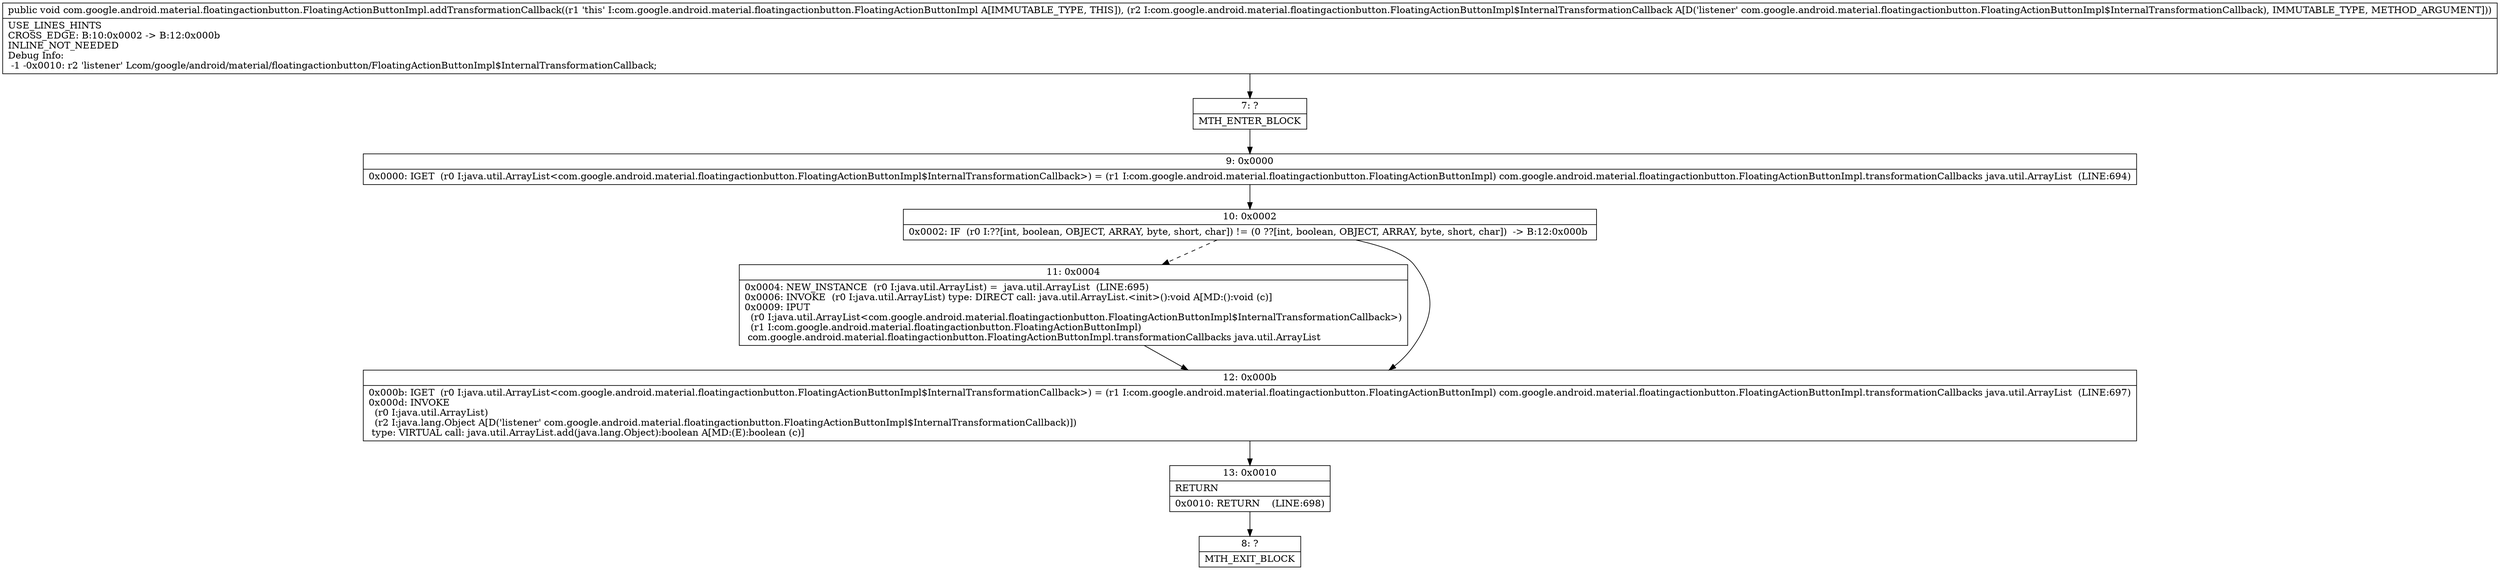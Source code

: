 digraph "CFG forcom.google.android.material.floatingactionbutton.FloatingActionButtonImpl.addTransformationCallback(Lcom\/google\/android\/material\/floatingactionbutton\/FloatingActionButtonImpl$InternalTransformationCallback;)V" {
Node_7 [shape=record,label="{7\:\ ?|MTH_ENTER_BLOCK\l}"];
Node_9 [shape=record,label="{9\:\ 0x0000|0x0000: IGET  (r0 I:java.util.ArrayList\<com.google.android.material.floatingactionbutton.FloatingActionButtonImpl$InternalTransformationCallback\>) = (r1 I:com.google.android.material.floatingactionbutton.FloatingActionButtonImpl) com.google.android.material.floatingactionbutton.FloatingActionButtonImpl.transformationCallbacks java.util.ArrayList  (LINE:694)\l}"];
Node_10 [shape=record,label="{10\:\ 0x0002|0x0002: IF  (r0 I:??[int, boolean, OBJECT, ARRAY, byte, short, char]) != (0 ??[int, boolean, OBJECT, ARRAY, byte, short, char])  \-\> B:12:0x000b \l}"];
Node_11 [shape=record,label="{11\:\ 0x0004|0x0004: NEW_INSTANCE  (r0 I:java.util.ArrayList) =  java.util.ArrayList  (LINE:695)\l0x0006: INVOKE  (r0 I:java.util.ArrayList) type: DIRECT call: java.util.ArrayList.\<init\>():void A[MD:():void (c)]\l0x0009: IPUT  \l  (r0 I:java.util.ArrayList\<com.google.android.material.floatingactionbutton.FloatingActionButtonImpl$InternalTransformationCallback\>)\l  (r1 I:com.google.android.material.floatingactionbutton.FloatingActionButtonImpl)\l com.google.android.material.floatingactionbutton.FloatingActionButtonImpl.transformationCallbacks java.util.ArrayList \l}"];
Node_12 [shape=record,label="{12\:\ 0x000b|0x000b: IGET  (r0 I:java.util.ArrayList\<com.google.android.material.floatingactionbutton.FloatingActionButtonImpl$InternalTransformationCallback\>) = (r1 I:com.google.android.material.floatingactionbutton.FloatingActionButtonImpl) com.google.android.material.floatingactionbutton.FloatingActionButtonImpl.transformationCallbacks java.util.ArrayList  (LINE:697)\l0x000d: INVOKE  \l  (r0 I:java.util.ArrayList)\l  (r2 I:java.lang.Object A[D('listener' com.google.android.material.floatingactionbutton.FloatingActionButtonImpl$InternalTransformationCallback)])\l type: VIRTUAL call: java.util.ArrayList.add(java.lang.Object):boolean A[MD:(E):boolean (c)]\l}"];
Node_13 [shape=record,label="{13\:\ 0x0010|RETURN\l|0x0010: RETURN    (LINE:698)\l}"];
Node_8 [shape=record,label="{8\:\ ?|MTH_EXIT_BLOCK\l}"];
MethodNode[shape=record,label="{public void com.google.android.material.floatingactionbutton.FloatingActionButtonImpl.addTransformationCallback((r1 'this' I:com.google.android.material.floatingactionbutton.FloatingActionButtonImpl A[IMMUTABLE_TYPE, THIS]), (r2 I:com.google.android.material.floatingactionbutton.FloatingActionButtonImpl$InternalTransformationCallback A[D('listener' com.google.android.material.floatingactionbutton.FloatingActionButtonImpl$InternalTransformationCallback), IMMUTABLE_TYPE, METHOD_ARGUMENT]))  | USE_LINES_HINTS\lCROSS_EDGE: B:10:0x0002 \-\> B:12:0x000b\lINLINE_NOT_NEEDED\lDebug Info:\l  \-1 \-0x0010: r2 'listener' Lcom\/google\/android\/material\/floatingactionbutton\/FloatingActionButtonImpl$InternalTransformationCallback;\l}"];
MethodNode -> Node_7;Node_7 -> Node_9;
Node_9 -> Node_10;
Node_10 -> Node_11[style=dashed];
Node_10 -> Node_12;
Node_11 -> Node_12;
Node_12 -> Node_13;
Node_13 -> Node_8;
}

